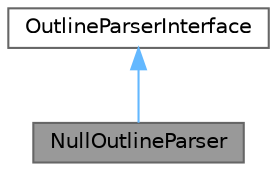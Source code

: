 digraph "NullOutlineParser"
{
 // INTERACTIVE_SVG=YES
 // LATEX_PDF_SIZE
  bgcolor="transparent";
  edge [fontname=Helvetica,fontsize=10,labelfontname=Helvetica,labelfontsize=10];
  node [fontname=Helvetica,fontsize=10,shape=box,height=0.2,width=0.4];
  Node1 [label="NullOutlineParser",height=0.2,width=0.4,color="gray40", fillcolor="grey60", style="filled", fontcolor="black",tooltip="/dev/null outline parser"];
  Node2 -> Node1 [dir="back",color="steelblue1",style="solid",tooltip=" "];
  Node2 [label="OutlineParserInterface",height=0.2,width=0.4,color="gray40", fillcolor="white", style="filled",URL="$d5/d79/class_outline_parser_interface.html",tooltip="Abstract interface for outline parsers."];
}
